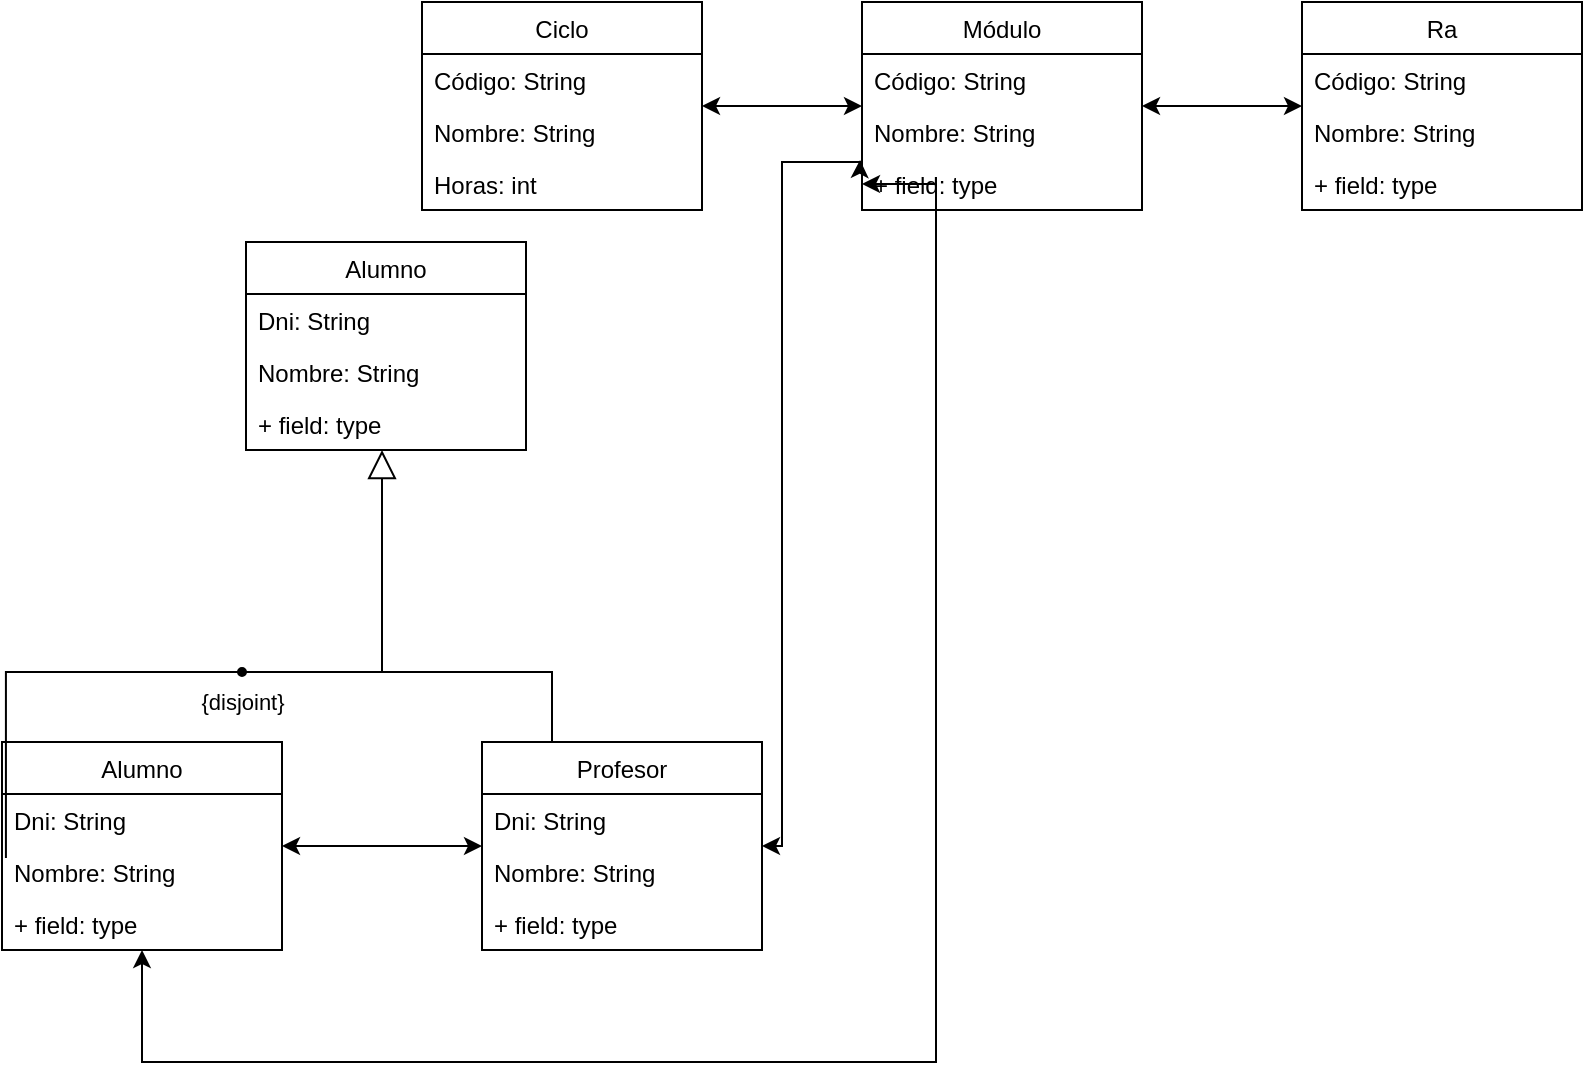 <mxfile version="20.4.2" type="github">
  <diagram id="C5RBs43oDa-KdzZeNtuy" name="Page-1">
    <mxGraphModel dx="868" dy="479" grid="1" gridSize="10" guides="1" tooltips="1" connect="1" arrows="1" fold="1" page="1" pageScale="1" pageWidth="827" pageHeight="1169" math="0" shadow="0">
      <root>
        <mxCell id="WIyWlLk6GJQsqaUBKTNV-0" />
        <mxCell id="WIyWlLk6GJQsqaUBKTNV-1" parent="WIyWlLk6GJQsqaUBKTNV-0" />
        <mxCell id="xQWbSTvO4JMvCj60NgMt-9" value="" style="edgeStyle=orthogonalEdgeStyle;rounded=0;orthogonalLoop=1;jettySize=auto;html=1;startArrow=classic;startFill=1;" edge="1" parent="WIyWlLk6GJQsqaUBKTNV-1" source="xQWbSTvO4JMvCj60NgMt-0" target="xQWbSTvO4JMvCj60NgMt-5">
          <mxGeometry relative="1" as="geometry" />
        </mxCell>
        <mxCell id="xQWbSTvO4JMvCj60NgMt-0" value="Ciclo" style="swimlane;fontStyle=0;childLayout=stackLayout;horizontal=1;startSize=26;fillColor=none;horizontalStack=0;resizeParent=1;resizeParentMax=0;resizeLast=0;collapsible=1;marginBottom=0;" vertex="1" parent="WIyWlLk6GJQsqaUBKTNV-1">
          <mxGeometry x="220" y="40" width="140" height="104" as="geometry" />
        </mxCell>
        <mxCell id="xQWbSTvO4JMvCj60NgMt-1" value="Código: String" style="text;strokeColor=none;fillColor=none;align=left;verticalAlign=top;spacingLeft=4;spacingRight=4;overflow=hidden;rotatable=0;points=[[0,0.5],[1,0.5]];portConstraint=eastwest;" vertex="1" parent="xQWbSTvO4JMvCj60NgMt-0">
          <mxGeometry y="26" width="140" height="26" as="geometry" />
        </mxCell>
        <mxCell id="xQWbSTvO4JMvCj60NgMt-2" value="Nombre: String" style="text;strokeColor=none;fillColor=none;align=left;verticalAlign=top;spacingLeft=4;spacingRight=4;overflow=hidden;rotatable=0;points=[[0,0.5],[1,0.5]];portConstraint=eastwest;" vertex="1" parent="xQWbSTvO4JMvCj60NgMt-0">
          <mxGeometry y="52" width="140" height="26" as="geometry" />
        </mxCell>
        <mxCell id="xQWbSTvO4JMvCj60NgMt-3" value="Horas: int" style="text;strokeColor=none;fillColor=none;align=left;verticalAlign=top;spacingLeft=4;spacingRight=4;overflow=hidden;rotatable=0;points=[[0,0.5],[1,0.5]];portConstraint=eastwest;" vertex="1" parent="xQWbSTvO4JMvCj60NgMt-0">
          <mxGeometry y="78" width="140" height="26" as="geometry" />
        </mxCell>
        <mxCell id="xQWbSTvO4JMvCj60NgMt-14" value="" style="edgeStyle=orthogonalEdgeStyle;rounded=0;orthogonalLoop=1;jettySize=auto;html=1;startArrow=classic;startFill=1;" edge="1" parent="WIyWlLk6GJQsqaUBKTNV-1" source="xQWbSTvO4JMvCj60NgMt-5" target="xQWbSTvO4JMvCj60NgMt-10">
          <mxGeometry relative="1" as="geometry" />
        </mxCell>
        <mxCell id="xQWbSTvO4JMvCj60NgMt-19" value="" style="edgeStyle=orthogonalEdgeStyle;rounded=0;orthogonalLoop=1;jettySize=auto;html=1;startArrow=classic;startFill=1;exitX=-0.007;exitY=1.038;exitDx=0;exitDy=0;exitPerimeter=0;" edge="1" parent="WIyWlLk6GJQsqaUBKTNV-1" source="xQWbSTvO4JMvCj60NgMt-7" target="xQWbSTvO4JMvCj60NgMt-15">
          <mxGeometry relative="1" as="geometry">
            <Array as="points">
              <mxPoint x="439" y="120" />
              <mxPoint x="400" y="120" />
              <mxPoint x="400" y="462" />
            </Array>
          </mxGeometry>
        </mxCell>
        <mxCell id="xQWbSTvO4JMvCj60NgMt-5" value="Módulo" style="swimlane;fontStyle=0;childLayout=stackLayout;horizontal=1;startSize=26;fillColor=none;horizontalStack=0;resizeParent=1;resizeParentMax=0;resizeLast=0;collapsible=1;marginBottom=0;" vertex="1" parent="WIyWlLk6GJQsqaUBKTNV-1">
          <mxGeometry x="440" y="40" width="140" height="104" as="geometry" />
        </mxCell>
        <mxCell id="xQWbSTvO4JMvCj60NgMt-6" value="Código: String" style="text;strokeColor=none;fillColor=none;align=left;verticalAlign=top;spacingLeft=4;spacingRight=4;overflow=hidden;rotatable=0;points=[[0,0.5],[1,0.5]];portConstraint=eastwest;" vertex="1" parent="xQWbSTvO4JMvCj60NgMt-5">
          <mxGeometry y="26" width="140" height="26" as="geometry" />
        </mxCell>
        <mxCell id="xQWbSTvO4JMvCj60NgMt-7" value="Nombre: String" style="text;strokeColor=none;fillColor=none;align=left;verticalAlign=top;spacingLeft=4;spacingRight=4;overflow=hidden;rotatable=0;points=[[0,0.5],[1,0.5]];portConstraint=eastwest;" vertex="1" parent="xQWbSTvO4JMvCj60NgMt-5">
          <mxGeometry y="52" width="140" height="26" as="geometry" />
        </mxCell>
        <mxCell id="xQWbSTvO4JMvCj60NgMt-8" value="+ field: type" style="text;strokeColor=none;fillColor=none;align=left;verticalAlign=top;spacingLeft=4;spacingRight=4;overflow=hidden;rotatable=0;points=[[0,0.5],[1,0.5]];portConstraint=eastwest;" vertex="1" parent="xQWbSTvO4JMvCj60NgMt-5">
          <mxGeometry y="78" width="140" height="26" as="geometry" />
        </mxCell>
        <mxCell id="xQWbSTvO4JMvCj60NgMt-10" value="Ra" style="swimlane;fontStyle=0;childLayout=stackLayout;horizontal=1;startSize=26;fillColor=none;horizontalStack=0;resizeParent=1;resizeParentMax=0;resizeLast=0;collapsible=1;marginBottom=0;" vertex="1" parent="WIyWlLk6GJQsqaUBKTNV-1">
          <mxGeometry x="660" y="40" width="140" height="104" as="geometry" />
        </mxCell>
        <mxCell id="xQWbSTvO4JMvCj60NgMt-11" value="Código: String" style="text;strokeColor=none;fillColor=none;align=left;verticalAlign=top;spacingLeft=4;spacingRight=4;overflow=hidden;rotatable=0;points=[[0,0.5],[1,0.5]];portConstraint=eastwest;" vertex="1" parent="xQWbSTvO4JMvCj60NgMt-10">
          <mxGeometry y="26" width="140" height="26" as="geometry" />
        </mxCell>
        <mxCell id="xQWbSTvO4JMvCj60NgMt-12" value="Nombre: String" style="text;strokeColor=none;fillColor=none;align=left;verticalAlign=top;spacingLeft=4;spacingRight=4;overflow=hidden;rotatable=0;points=[[0,0.5],[1,0.5]];portConstraint=eastwest;" vertex="1" parent="xQWbSTvO4JMvCj60NgMt-10">
          <mxGeometry y="52" width="140" height="26" as="geometry" />
        </mxCell>
        <mxCell id="xQWbSTvO4JMvCj60NgMt-13" value="+ field: type" style="text;strokeColor=none;fillColor=none;align=left;verticalAlign=top;spacingLeft=4;spacingRight=4;overflow=hidden;rotatable=0;points=[[0,0.5],[1,0.5]];portConstraint=eastwest;" vertex="1" parent="xQWbSTvO4JMvCj60NgMt-10">
          <mxGeometry y="78" width="140" height="26" as="geometry" />
        </mxCell>
        <mxCell id="xQWbSTvO4JMvCj60NgMt-24" value="" style="edgeStyle=orthogonalEdgeStyle;rounded=0;orthogonalLoop=1;jettySize=auto;html=1;startArrow=classic;startFill=1;" edge="1" parent="WIyWlLk6GJQsqaUBKTNV-1" source="xQWbSTvO4JMvCj60NgMt-15" target="xQWbSTvO4JMvCj60NgMt-20">
          <mxGeometry relative="1" as="geometry" />
        </mxCell>
        <mxCell id="xQWbSTvO4JMvCj60NgMt-15" value="Profesor" style="swimlane;fontStyle=0;childLayout=stackLayout;horizontal=1;startSize=26;fillColor=none;horizontalStack=0;resizeParent=1;resizeParentMax=0;resizeLast=0;collapsible=1;marginBottom=0;" vertex="1" parent="WIyWlLk6GJQsqaUBKTNV-1">
          <mxGeometry x="250" y="410" width="140" height="104" as="geometry" />
        </mxCell>
        <mxCell id="xQWbSTvO4JMvCj60NgMt-16" value="Dni: String" style="text;strokeColor=none;fillColor=none;align=left;verticalAlign=top;spacingLeft=4;spacingRight=4;overflow=hidden;rotatable=0;points=[[0,0.5],[1,0.5]];portConstraint=eastwest;" vertex="1" parent="xQWbSTvO4JMvCj60NgMt-15">
          <mxGeometry y="26" width="140" height="26" as="geometry" />
        </mxCell>
        <mxCell id="xQWbSTvO4JMvCj60NgMt-17" value="Nombre: String" style="text;strokeColor=none;fillColor=none;align=left;verticalAlign=top;spacingLeft=4;spacingRight=4;overflow=hidden;rotatable=0;points=[[0,0.5],[1,0.5]];portConstraint=eastwest;" vertex="1" parent="xQWbSTvO4JMvCj60NgMt-15">
          <mxGeometry y="52" width="140" height="26" as="geometry" />
        </mxCell>
        <mxCell id="xQWbSTvO4JMvCj60NgMt-18" value="+ field: type" style="text;strokeColor=none;fillColor=none;align=left;verticalAlign=top;spacingLeft=4;spacingRight=4;overflow=hidden;rotatable=0;points=[[0,0.5],[1,0.5]];portConstraint=eastwest;" vertex="1" parent="xQWbSTvO4JMvCj60NgMt-15">
          <mxGeometry y="78" width="140" height="26" as="geometry" />
        </mxCell>
        <mxCell id="xQWbSTvO4JMvCj60NgMt-25" style="edgeStyle=orthogonalEdgeStyle;rounded=0;orthogonalLoop=1;jettySize=auto;html=1;exitX=0.5;exitY=1;exitDx=0;exitDy=0;entryX=0;entryY=0.5;entryDx=0;entryDy=0;startArrow=classic;startFill=1;" edge="1" parent="WIyWlLk6GJQsqaUBKTNV-1" source="xQWbSTvO4JMvCj60NgMt-20" target="xQWbSTvO4JMvCj60NgMt-8">
          <mxGeometry relative="1" as="geometry">
            <Array as="points">
              <mxPoint x="80" y="570" />
              <mxPoint x="477" y="570" />
            </Array>
          </mxGeometry>
        </mxCell>
        <mxCell id="xQWbSTvO4JMvCj60NgMt-20" value="Alumno" style="swimlane;fontStyle=0;childLayout=stackLayout;horizontal=1;startSize=26;fillColor=none;horizontalStack=0;resizeParent=1;resizeParentMax=0;resizeLast=0;collapsible=1;marginBottom=0;" vertex="1" parent="WIyWlLk6GJQsqaUBKTNV-1">
          <mxGeometry x="10" y="410" width="140" height="104" as="geometry" />
        </mxCell>
        <mxCell id="xQWbSTvO4JMvCj60NgMt-21" value="Dni: String" style="text;strokeColor=none;fillColor=none;align=left;verticalAlign=top;spacingLeft=4;spacingRight=4;overflow=hidden;rotatable=0;points=[[0,0.5],[1,0.5]];portConstraint=eastwest;" vertex="1" parent="xQWbSTvO4JMvCj60NgMt-20">
          <mxGeometry y="26" width="140" height="26" as="geometry" />
        </mxCell>
        <mxCell id="xQWbSTvO4JMvCj60NgMt-22" value="Nombre: String" style="text;strokeColor=none;fillColor=none;align=left;verticalAlign=top;spacingLeft=4;spacingRight=4;overflow=hidden;rotatable=0;points=[[0,0.5],[1,0.5]];portConstraint=eastwest;" vertex="1" parent="xQWbSTvO4JMvCj60NgMt-20">
          <mxGeometry y="52" width="140" height="26" as="geometry" />
        </mxCell>
        <mxCell id="xQWbSTvO4JMvCj60NgMt-23" value="+ field: type" style="text;strokeColor=none;fillColor=none;align=left;verticalAlign=top;spacingLeft=4;spacingRight=4;overflow=hidden;rotatable=0;points=[[0,0.5],[1,0.5]];portConstraint=eastwest;" vertex="1" parent="xQWbSTvO4JMvCj60NgMt-20">
          <mxGeometry y="78" width="140" height="26" as="geometry" />
        </mxCell>
        <mxCell id="xQWbSTvO4JMvCj60NgMt-40" value="{disjoint}" style="ellipse;html=1;fillColor=strokeColor;labelPosition=center;align=center;fontFamily=Helvetica;fontSize=11;fontColor=default;verticalAlign=top;verticalLabelPosition=bottom;" vertex="1" parent="WIyWlLk6GJQsqaUBKTNV-1">
          <mxGeometry x="128" y="373" width="4" height="4" as="geometry" />
        </mxCell>
        <mxCell id="xQWbSTvO4JMvCj60NgMt-41" value="" style="edgeStyle=elbowEdgeStyle;html=1;endSize=12;endArrow=block;endFill=0;elbow=horizontal;rounded=0;labelBackgroundColor=default;fontFamily=Helvetica;fontSize=11;fontColor=default;shape=connector;" edge="1" source="xQWbSTvO4JMvCj60NgMt-40" parent="WIyWlLk6GJQsqaUBKTNV-1" target="xQWbSTvO4JMvCj60NgMt-47">
          <mxGeometry x="1" relative="1" as="geometry">
            <mxPoint x="210" y="300" as="targetPoint" />
            <Array as="points">
              <mxPoint x="200" y="320" />
            </Array>
          </mxGeometry>
        </mxCell>
        <mxCell id="xQWbSTvO4JMvCj60NgMt-42" value="" style="edgeStyle=elbowEdgeStyle;html=1;elbow=vertical;verticalAlign=bottom;endArrow=none;rounded=0;labelBackgroundColor=default;fontFamily=Helvetica;fontSize=11;fontColor=default;startSize=14;shape=connector;entryX=0.25;entryY=0;entryDx=0;entryDy=0;" edge="1" source="xQWbSTvO4JMvCj60NgMt-40" parent="WIyWlLk6GJQsqaUBKTNV-1" target="xQWbSTvO4JMvCj60NgMt-15">
          <mxGeometry x="1" relative="1" as="geometry">
            <mxPoint x="200" y="400" as="targetPoint" />
            <Array as="points">
              <mxPoint x="170" y="375" />
            </Array>
          </mxGeometry>
        </mxCell>
        <mxCell id="xQWbSTvO4JMvCj60NgMt-43" value="" style="edgeStyle=elbowEdgeStyle;html=1;elbow=vertical;verticalAlign=bottom;endArrow=none;rounded=0;labelBackgroundColor=default;fontFamily=Helvetica;fontSize=11;fontColor=default;startSize=14;shape=connector;entryX=0.014;entryY=0.231;entryDx=0;entryDy=0;entryPerimeter=0;" edge="1" source="xQWbSTvO4JMvCj60NgMt-40" parent="WIyWlLk6GJQsqaUBKTNV-1" target="xQWbSTvO4JMvCj60NgMt-22">
          <mxGeometry x="1" relative="1" as="geometry">
            <mxPoint x="60" y="400" as="targetPoint" />
            <Array as="points">
              <mxPoint x="90" y="375" />
            </Array>
          </mxGeometry>
        </mxCell>
        <mxCell id="xQWbSTvO4JMvCj60NgMt-44" value="Alumno" style="swimlane;fontStyle=0;childLayout=stackLayout;horizontal=1;startSize=26;fillColor=none;horizontalStack=0;resizeParent=1;resizeParentMax=0;resizeLast=0;collapsible=1;marginBottom=0;" vertex="1" parent="WIyWlLk6GJQsqaUBKTNV-1">
          <mxGeometry x="132" y="160" width="140" height="104" as="geometry" />
        </mxCell>
        <mxCell id="xQWbSTvO4JMvCj60NgMt-45" value="Dni: String" style="text;strokeColor=none;fillColor=none;align=left;verticalAlign=top;spacingLeft=4;spacingRight=4;overflow=hidden;rotatable=0;points=[[0,0.5],[1,0.5]];portConstraint=eastwest;" vertex="1" parent="xQWbSTvO4JMvCj60NgMt-44">
          <mxGeometry y="26" width="140" height="26" as="geometry" />
        </mxCell>
        <mxCell id="xQWbSTvO4JMvCj60NgMt-46" value="Nombre: String" style="text;strokeColor=none;fillColor=none;align=left;verticalAlign=top;spacingLeft=4;spacingRight=4;overflow=hidden;rotatable=0;points=[[0,0.5],[1,0.5]];portConstraint=eastwest;" vertex="1" parent="xQWbSTvO4JMvCj60NgMt-44">
          <mxGeometry y="52" width="140" height="26" as="geometry" />
        </mxCell>
        <mxCell id="xQWbSTvO4JMvCj60NgMt-47" value="+ field: type" style="text;strokeColor=none;fillColor=none;align=left;verticalAlign=top;spacingLeft=4;spacingRight=4;overflow=hidden;rotatable=0;points=[[0,0.5],[1,0.5]];portConstraint=eastwest;" vertex="1" parent="xQWbSTvO4JMvCj60NgMt-44">
          <mxGeometry y="78" width="140" height="26" as="geometry" />
        </mxCell>
      </root>
    </mxGraphModel>
  </diagram>
</mxfile>
